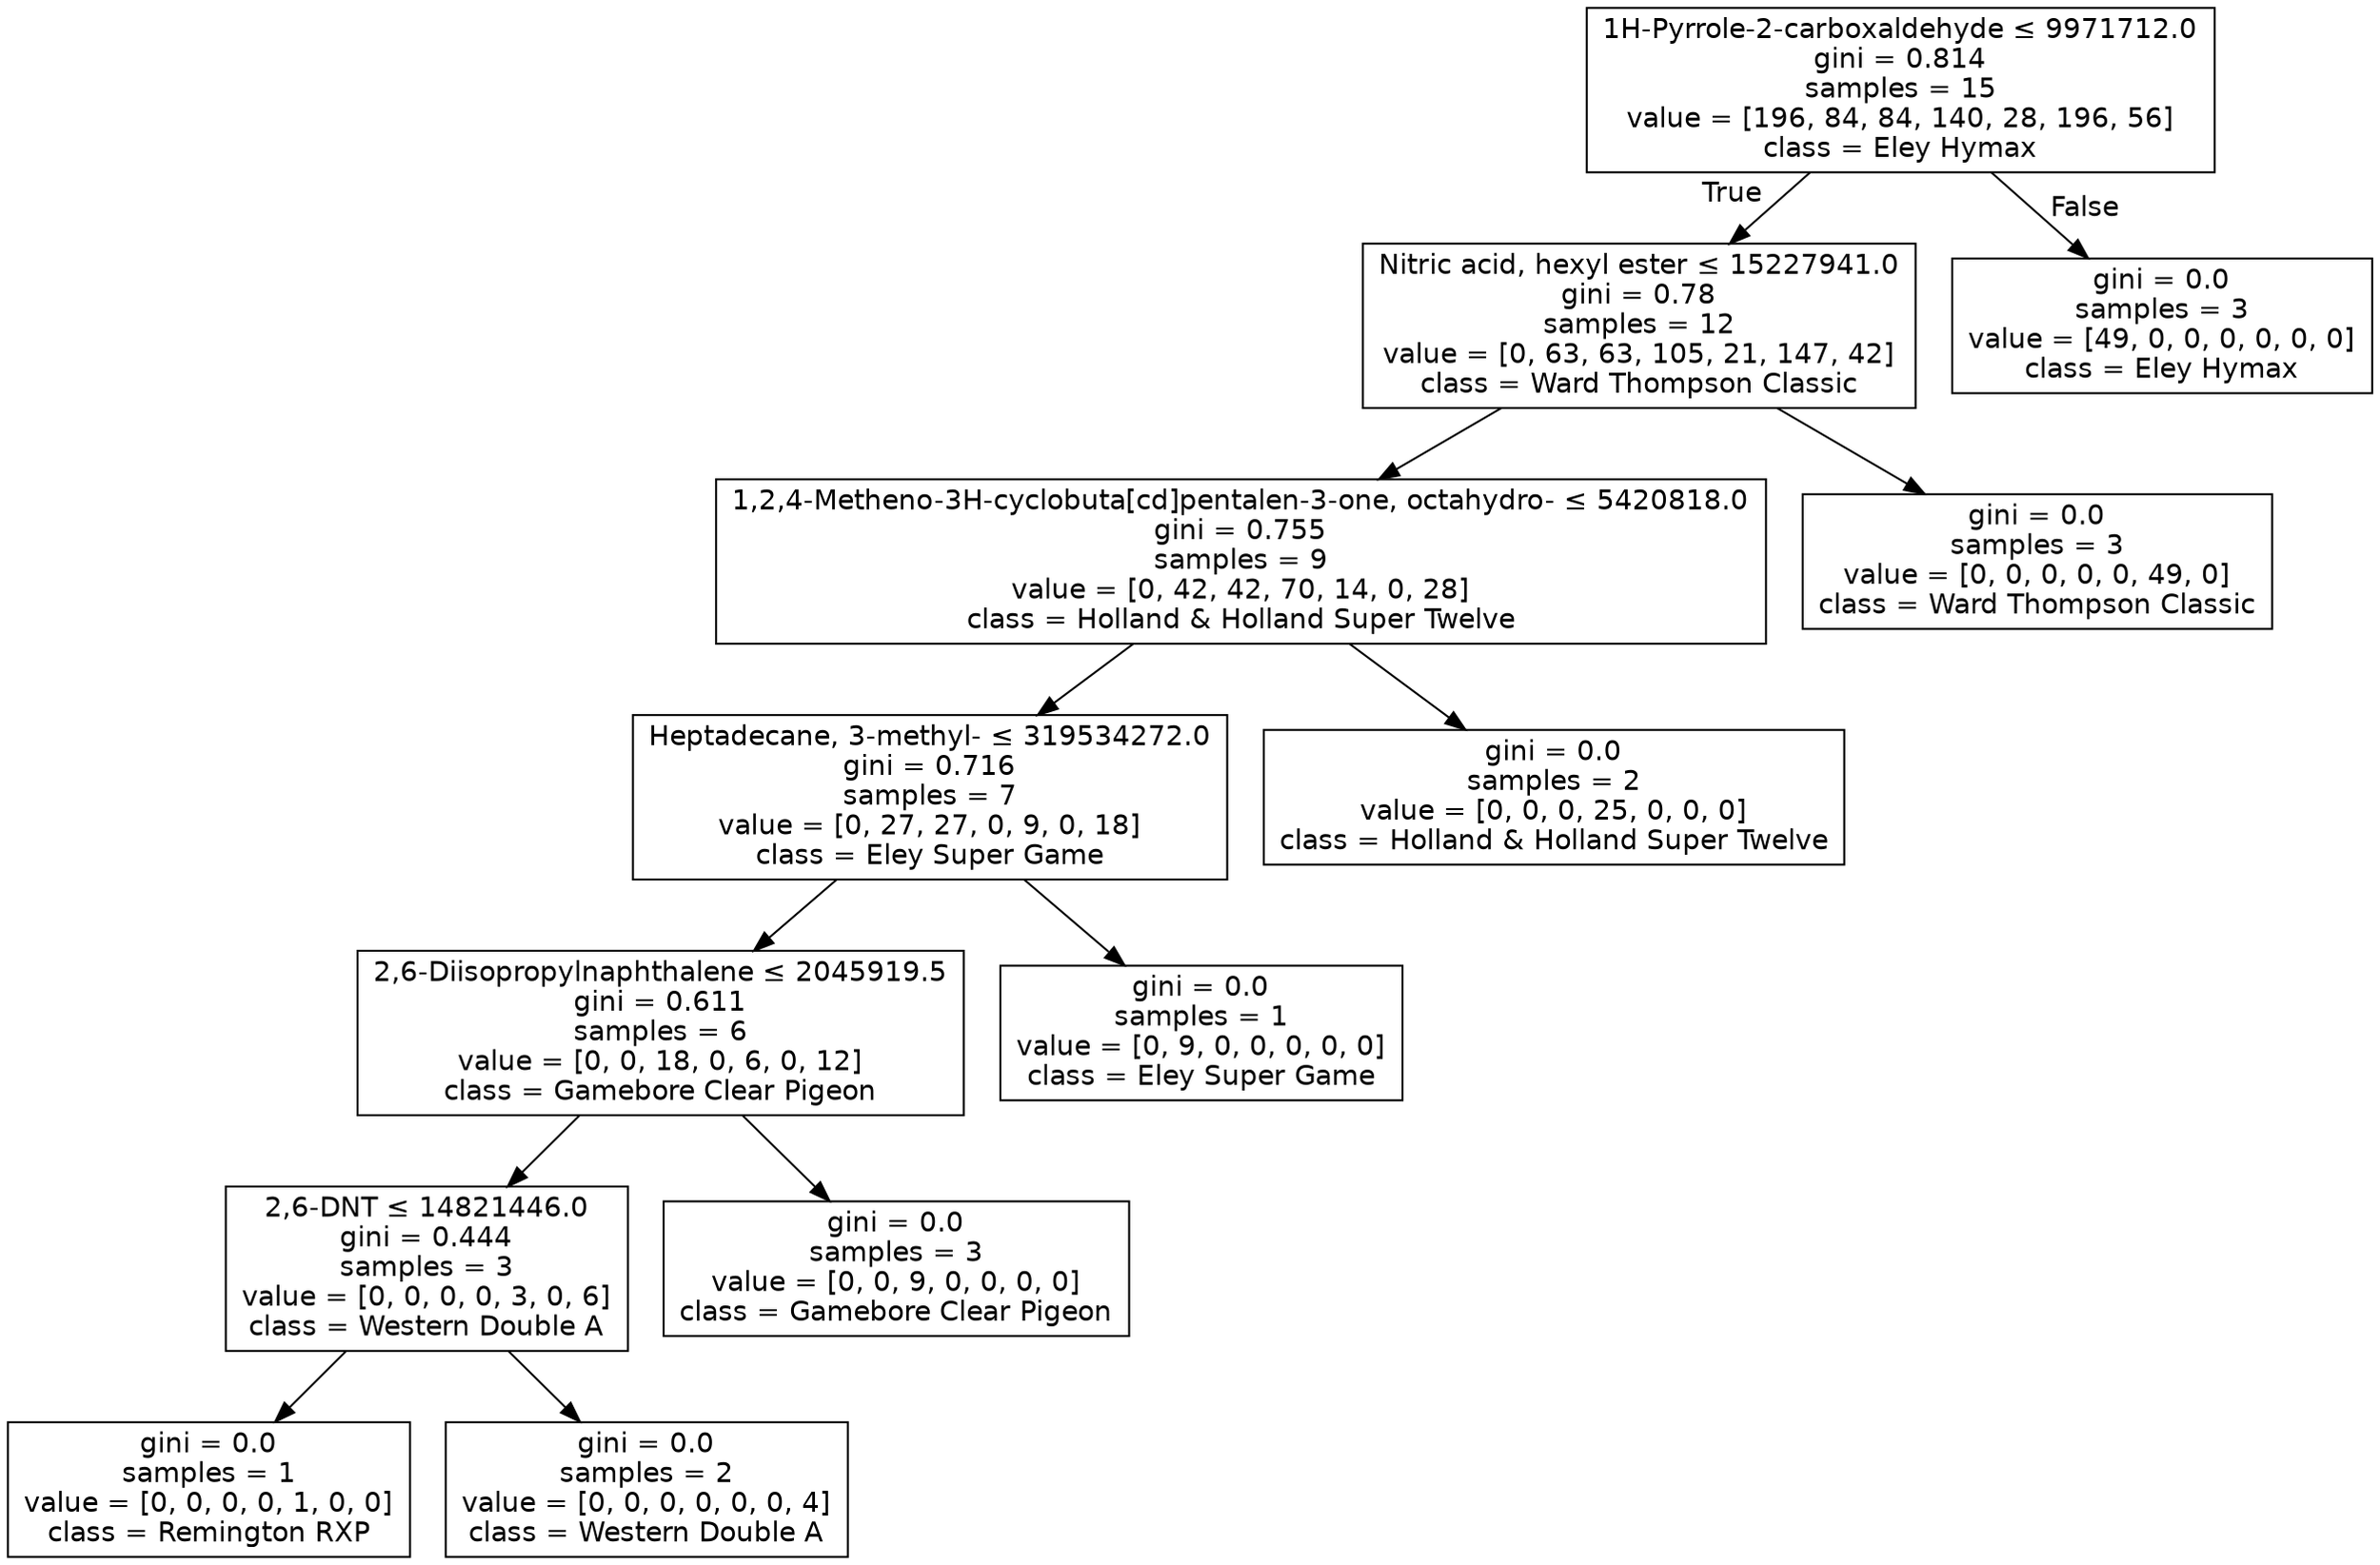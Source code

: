 digraph Tree {
node [shape=box, fontname="helvetica"] ;
edge [fontname="helvetica"] ;
0 [label=<1H-Pyrrole-2-carboxaldehyde &le; 9971712.0<br/>gini = 0.814<br/>samples = 15<br/>value = [196, 84, 84, 140, 28, 196, 56]<br/>class = Eley Hymax>] ;
1 [label=<Nitric acid, hexyl ester &le; 15227941.0<br/>gini = 0.78<br/>samples = 12<br/>value = [0, 63, 63, 105, 21, 147, 42]<br/>class = Ward Thompson Classic>] ;
0 -> 1 [labeldistance=2.5, labelangle=45, headlabel="True"] ;
2 [label=<1,2,4-Metheno-3H-cyclobuta[cd]pentalen-3-one, octahydro- &le; 5420818.0<br/>gini = 0.755<br/>samples = 9<br/>value = [0, 42, 42, 70, 14, 0, 28]<br/>class = Holland &amp; Holland Super Twelve>] ;
1 -> 2 ;
3 [label=<Heptadecane, 3-methyl- &le; 319534272.0<br/>gini = 0.716<br/>samples = 7<br/>value = [0, 27, 27, 0, 9, 0, 18]<br/>class = Eley Super Game>] ;
2 -> 3 ;
4 [label=<2,6-Diisopropylnaphthalene &le; 2045919.5<br/>gini = 0.611<br/>samples = 6<br/>value = [0, 0, 18, 0, 6, 0, 12]<br/>class = Gamebore Clear Pigeon>] ;
3 -> 4 ;
5 [label=<2,6-DNT &le; 14821446.0<br/>gini = 0.444<br/>samples = 3<br/>value = [0, 0, 0, 0, 3, 0, 6]<br/>class = Western Double A>] ;
4 -> 5 ;
6 [label=<gini = 0.0<br/>samples = 1<br/>value = [0, 0, 0, 0, 1, 0, 0]<br/>class = Remington RXP>] ;
5 -> 6 ;
7 [label=<gini = 0.0<br/>samples = 2<br/>value = [0, 0, 0, 0, 0, 0, 4]<br/>class = Western Double A>] ;
5 -> 7 ;
8 [label=<gini = 0.0<br/>samples = 3<br/>value = [0, 0, 9, 0, 0, 0, 0]<br/>class = Gamebore Clear Pigeon>] ;
4 -> 8 ;
9 [label=<gini = 0.0<br/>samples = 1<br/>value = [0, 9, 0, 0, 0, 0, 0]<br/>class = Eley Super Game>] ;
3 -> 9 ;
10 [label=<gini = 0.0<br/>samples = 2<br/>value = [0, 0, 0, 25, 0, 0, 0]<br/>class = Holland &amp; Holland Super Twelve>] ;
2 -> 10 ;
11 [label=<gini = 0.0<br/>samples = 3<br/>value = [0, 0, 0, 0, 0, 49, 0]<br/>class = Ward Thompson Classic>] ;
1 -> 11 ;
12 [label=<gini = 0.0<br/>samples = 3<br/>value = [49, 0, 0, 0, 0, 0, 0]<br/>class = Eley Hymax>] ;
0 -> 12 [labeldistance=2.5, labelangle=-45, headlabel="False"] ;
}
